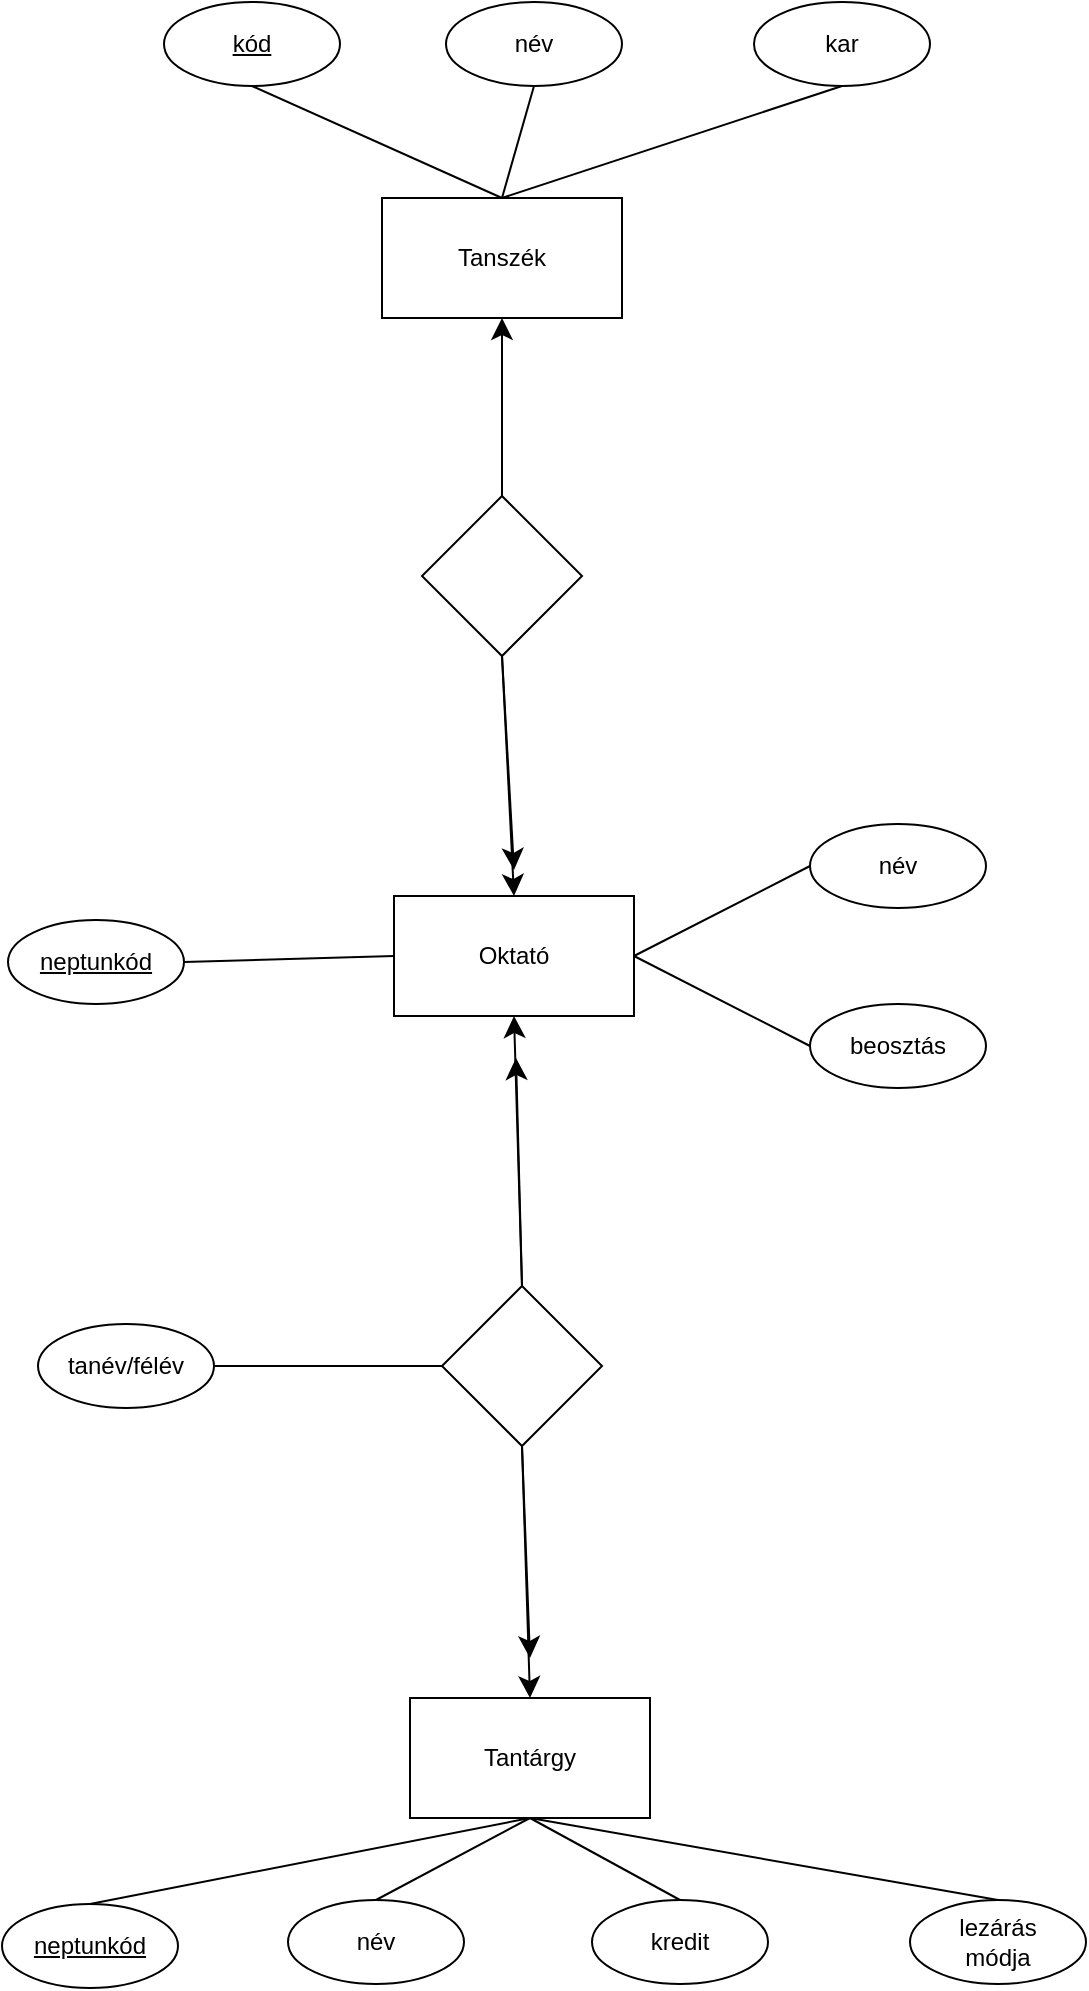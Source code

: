 <mxfile version="24.7.17">
  <diagram name="1 oldal" id="Kcm-yNAKG3bEqBdWmB7K">
    <mxGraphModel dx="1077" dy="1526" grid="0" gridSize="10" guides="1" tooltips="1" connect="1" arrows="1" fold="1" page="0" pageScale="1" pageWidth="827" pageHeight="1169" math="0" shadow="0">
      <root>
        <mxCell id="0" />
        <mxCell id="1" parent="0" />
        <mxCell id="mbjVJGNMwLAJzBNH6lex-1" value="Tanszék" style="rounded=0;whiteSpace=wrap;html=1;" parent="1" vertex="1">
          <mxGeometry x="94" y="-220" width="120" height="60" as="geometry" />
        </mxCell>
        <mxCell id="mbjVJGNMwLAJzBNH6lex-2" value="Oktató" style="rounded=0;whiteSpace=wrap;html=1;" parent="1" vertex="1">
          <mxGeometry x="100" y="129" width="120" height="60" as="geometry" />
        </mxCell>
        <mxCell id="mbjVJGNMwLAJzBNH6lex-3" value="Tantárgy" style="rounded=0;whiteSpace=wrap;html=1;" parent="1" vertex="1">
          <mxGeometry x="108" y="530" width="120" height="60" as="geometry" />
        </mxCell>
        <mxCell id="mbjVJGNMwLAJzBNH6lex-4" value="" style="rhombus;whiteSpace=wrap;html=1;" parent="1" vertex="1">
          <mxGeometry x="124" y="324" width="80" height="80" as="geometry" />
        </mxCell>
        <mxCell id="mbjVJGNMwLAJzBNH6lex-5" value="" style="rhombus;whiteSpace=wrap;html=1;" parent="1" vertex="1">
          <mxGeometry x="114" y="-71" width="80" height="80" as="geometry" />
        </mxCell>
        <mxCell id="mbjVJGNMwLAJzBNH6lex-6" value="" style="endArrow=classic;html=1;rounded=0;fontSize=12;startSize=8;endSize=8;curved=1;exitX=0.5;exitY=1;exitDx=0;exitDy=0;entryX=0.5;entryY=0;entryDx=0;entryDy=0;" parent="1" source="mbjVJGNMwLAJzBNH6lex-5" target="mbjVJGNMwLAJzBNH6lex-2" edge="1">
          <mxGeometry width="50" height="50" relative="1" as="geometry">
            <mxPoint x="161" y="225" as="sourcePoint" />
            <mxPoint x="211" y="175" as="targetPoint" />
          </mxGeometry>
        </mxCell>
        <mxCell id="mbjVJGNMwLAJzBNH6lex-7" value="" style="endArrow=classic;html=1;rounded=0;fontSize=12;startSize=8;endSize=8;curved=1;exitX=0.5;exitY=1;exitDx=0;exitDy=0;" parent="1" source="mbjVJGNMwLAJzBNH6lex-5" edge="1">
          <mxGeometry width="50" height="50" relative="1" as="geometry">
            <mxPoint x="166" y="29" as="sourcePoint" />
            <mxPoint x="160" y="116" as="targetPoint" />
          </mxGeometry>
        </mxCell>
        <mxCell id="mbjVJGNMwLAJzBNH6lex-8" value="" style="endArrow=classic;html=1;rounded=0;fontSize=12;startSize=8;endSize=8;curved=1;exitX=0.5;exitY=0;exitDx=0;exitDy=0;entryX=0.5;entryY=1;entryDx=0;entryDy=0;" parent="1" source="mbjVJGNMwLAJzBNH6lex-5" target="mbjVJGNMwLAJzBNH6lex-1" edge="1">
          <mxGeometry width="50" height="50" relative="1" as="geometry">
            <mxPoint x="176" y="39" as="sourcePoint" />
            <mxPoint x="231" y="195" as="targetPoint" />
          </mxGeometry>
        </mxCell>
        <mxCell id="mbjVJGNMwLAJzBNH6lex-9" value="" style="endArrow=classic;html=1;rounded=0;fontSize=12;startSize=8;endSize=8;curved=1;exitX=0.5;exitY=0;exitDx=0;exitDy=0;entryX=0.5;entryY=1;entryDx=0;entryDy=0;" parent="1" source="mbjVJGNMwLAJzBNH6lex-4" target="mbjVJGNMwLAJzBNH6lex-2" edge="1">
          <mxGeometry width="50" height="50" relative="1" as="geometry">
            <mxPoint x="161" y="225" as="sourcePoint" />
            <mxPoint x="164" y="306" as="targetPoint" />
          </mxGeometry>
        </mxCell>
        <mxCell id="mbjVJGNMwLAJzBNH6lex-10" value="" style="endArrow=classic;html=1;rounded=0;fontSize=12;startSize=8;endSize=8;curved=1;exitX=0.5;exitY=0;exitDx=0;exitDy=0;" parent="1" source="mbjVJGNMwLAJzBNH6lex-4" edge="1">
          <mxGeometry width="50" height="50" relative="1" as="geometry">
            <mxPoint x="347" y="225" as="sourcePoint" />
            <mxPoint x="161" y="210" as="targetPoint" />
          </mxGeometry>
        </mxCell>
        <mxCell id="mbjVJGNMwLAJzBNH6lex-11" value="" style="endArrow=classic;html=1;rounded=0;fontSize=12;startSize=8;endSize=8;curved=1;exitX=0.5;exitY=1;exitDx=0;exitDy=0;" parent="1" source="mbjVJGNMwLAJzBNH6lex-4" edge="1">
          <mxGeometry width="50" height="50" relative="1" as="geometry">
            <mxPoint x="181" y="245" as="sourcePoint" />
            <mxPoint x="168" y="510" as="targetPoint" />
          </mxGeometry>
        </mxCell>
        <mxCell id="mbjVJGNMwLAJzBNH6lex-12" value="" style="endArrow=classic;html=1;rounded=0;fontSize=12;startSize=8;endSize=8;curved=1;exitX=0.5;exitY=1;exitDx=0;exitDy=0;entryX=0.5;entryY=0;entryDx=0;entryDy=0;" parent="1" source="mbjVJGNMwLAJzBNH6lex-4" target="mbjVJGNMwLAJzBNH6lex-3" edge="1">
          <mxGeometry width="50" height="50" relative="1" as="geometry">
            <mxPoint x="191" y="255" as="sourcePoint" />
            <mxPoint x="241" y="205" as="targetPoint" />
          </mxGeometry>
        </mxCell>
        <mxCell id="mbjVJGNMwLAJzBNH6lex-14" value="lezárás&lt;div&gt;módja&lt;/div&gt;" style="ellipse;whiteSpace=wrap;html=1;" parent="1" vertex="1">
          <mxGeometry x="358" y="631" width="88" height="42" as="geometry" />
        </mxCell>
        <mxCell id="mbjVJGNMwLAJzBNH6lex-15" value="beosztás" style="ellipse;whiteSpace=wrap;html=1;" parent="1" vertex="1">
          <mxGeometry x="308" y="183" width="88" height="42" as="geometry" />
        </mxCell>
        <mxCell id="mbjVJGNMwLAJzBNH6lex-16" value="név" style="ellipse;whiteSpace=wrap;html=1;" parent="1" vertex="1">
          <mxGeometry x="308" y="93" width="88" height="42" as="geometry" />
        </mxCell>
        <mxCell id="mbjVJGNMwLAJzBNH6lex-17" value="&lt;u&gt;neptunkód&lt;/u&gt;" style="ellipse;whiteSpace=wrap;html=1;" parent="1" vertex="1">
          <mxGeometry x="-93" y="141" width="88" height="42" as="geometry" />
        </mxCell>
        <mxCell id="mbjVJGNMwLAJzBNH6lex-18" value="&lt;u&gt;kód&lt;/u&gt;" style="ellipse;whiteSpace=wrap;html=1;" parent="1" vertex="1">
          <mxGeometry x="-15" y="-318" width="88" height="42" as="geometry" />
        </mxCell>
        <mxCell id="mbjVJGNMwLAJzBNH6lex-19" value="név" style="ellipse;whiteSpace=wrap;html=1;" parent="1" vertex="1">
          <mxGeometry x="126" y="-318" width="88" height="42" as="geometry" />
        </mxCell>
        <mxCell id="mbjVJGNMwLAJzBNH6lex-20" value="kar" style="ellipse;whiteSpace=wrap;html=1;" parent="1" vertex="1">
          <mxGeometry x="280" y="-318" width="88" height="42" as="geometry" />
        </mxCell>
        <mxCell id="mbjVJGNMwLAJzBNH6lex-21" value="kredit" style="ellipse;whiteSpace=wrap;html=1;" parent="1" vertex="1">
          <mxGeometry x="199" y="631" width="88" height="42" as="geometry" />
        </mxCell>
        <mxCell id="mbjVJGNMwLAJzBNH6lex-22" value="név" style="ellipse;whiteSpace=wrap;html=1;" parent="1" vertex="1">
          <mxGeometry x="47" y="631" width="88" height="42" as="geometry" />
        </mxCell>
        <mxCell id="mbjVJGNMwLAJzBNH6lex-23" value="&lt;u&gt;neptunkód&lt;/u&gt;" style="ellipse;whiteSpace=wrap;html=1;" parent="1" vertex="1">
          <mxGeometry x="-96" y="633" width="88" height="42" as="geometry" />
        </mxCell>
        <mxCell id="mbjVJGNMwLAJzBNH6lex-25" value="" style="endArrow=none;html=1;rounded=0;fontSize=12;startSize=8;endSize=8;curved=1;exitX=0.5;exitY=0;exitDx=0;exitDy=0;entryX=0.5;entryY=1;entryDx=0;entryDy=0;" parent="1" source="mbjVJGNMwLAJzBNH6lex-14" target="mbjVJGNMwLAJzBNH6lex-3" edge="1">
          <mxGeometry width="50" height="50" relative="1" as="geometry">
            <mxPoint x="-73" y="-39" as="sourcePoint" />
            <mxPoint x="-23" y="-89" as="targetPoint" />
          </mxGeometry>
        </mxCell>
        <mxCell id="mbjVJGNMwLAJzBNH6lex-26" value="" style="endArrow=none;html=1;rounded=0;fontSize=12;startSize=8;endSize=8;curved=1;exitX=0.5;exitY=0;exitDx=0;exitDy=0;entryX=0.5;entryY=1;entryDx=0;entryDy=0;" parent="1" source="mbjVJGNMwLAJzBNH6lex-21" target="mbjVJGNMwLAJzBNH6lex-3" edge="1">
          <mxGeometry width="50" height="50" relative="1" as="geometry">
            <mxPoint x="-63" y="-29" as="sourcePoint" />
            <mxPoint x="-13" y="-79" as="targetPoint" />
          </mxGeometry>
        </mxCell>
        <mxCell id="mbjVJGNMwLAJzBNH6lex-27" value="" style="endArrow=none;html=1;rounded=0;fontSize=12;startSize=8;endSize=8;curved=1;exitX=0.5;exitY=0;exitDx=0;exitDy=0;entryX=0.5;entryY=1;entryDx=0;entryDy=0;" parent="1" source="mbjVJGNMwLAJzBNH6lex-22" target="mbjVJGNMwLAJzBNH6lex-3" edge="1">
          <mxGeometry width="50" height="50" relative="1" as="geometry">
            <mxPoint x="-53" y="-19" as="sourcePoint" />
            <mxPoint x="-3" y="-69" as="targetPoint" />
          </mxGeometry>
        </mxCell>
        <mxCell id="mbjVJGNMwLAJzBNH6lex-28" value="" style="endArrow=none;html=1;rounded=0;fontSize=12;startSize=8;endSize=8;curved=1;exitX=0.5;exitY=1;exitDx=0;exitDy=0;entryX=0.5;entryY=0;entryDx=0;entryDy=0;" parent="1" source="mbjVJGNMwLAJzBNH6lex-3" target="mbjVJGNMwLAJzBNH6lex-23" edge="1">
          <mxGeometry width="50" height="50" relative="1" as="geometry">
            <mxPoint x="-43" y="-9" as="sourcePoint" />
            <mxPoint x="7" y="-59" as="targetPoint" />
          </mxGeometry>
        </mxCell>
        <mxCell id="mbjVJGNMwLAJzBNH6lex-29" value="" style="endArrow=none;html=1;rounded=0;fontSize=12;startSize=8;endSize=8;curved=1;exitX=0;exitY=0.5;exitDx=0;exitDy=0;entryX=1;entryY=0.5;entryDx=0;entryDy=0;" parent="1" source="mbjVJGNMwLAJzBNH6lex-15" target="mbjVJGNMwLAJzBNH6lex-2" edge="1">
          <mxGeometry width="50" height="50" relative="1" as="geometry">
            <mxPoint x="-33" y="1" as="sourcePoint" />
            <mxPoint x="17" y="-49" as="targetPoint" />
          </mxGeometry>
        </mxCell>
        <mxCell id="mbjVJGNMwLAJzBNH6lex-30" value="" style="endArrow=none;html=1;rounded=0;fontSize=12;startSize=8;endSize=8;curved=1;exitX=1;exitY=0.5;exitDx=0;exitDy=0;entryX=0;entryY=0.5;entryDx=0;entryDy=0;" parent="1" source="mbjVJGNMwLAJzBNH6lex-2" target="mbjVJGNMwLAJzBNH6lex-16" edge="1">
          <mxGeometry width="50" height="50" relative="1" as="geometry">
            <mxPoint x="-23" y="11" as="sourcePoint" />
            <mxPoint x="27" y="-39" as="targetPoint" />
          </mxGeometry>
        </mxCell>
        <mxCell id="mbjVJGNMwLAJzBNH6lex-31" value="" style="endArrow=none;html=1;rounded=0;fontSize=12;startSize=8;endSize=8;curved=1;exitX=1;exitY=0.5;exitDx=0;exitDy=0;entryX=0;entryY=0.5;entryDx=0;entryDy=0;" parent="1" source="mbjVJGNMwLAJzBNH6lex-17" target="mbjVJGNMwLAJzBNH6lex-2" edge="1">
          <mxGeometry width="50" height="50" relative="1" as="geometry">
            <mxPoint x="-13" y="21" as="sourcePoint" />
            <mxPoint x="37" y="-29" as="targetPoint" />
          </mxGeometry>
        </mxCell>
        <mxCell id="mbjVJGNMwLAJzBNH6lex-32" value="" style="endArrow=none;html=1;rounded=0;fontSize=12;startSize=8;endSize=8;curved=1;exitX=0.5;exitY=0;exitDx=0;exitDy=0;entryX=0.5;entryY=1;entryDx=0;entryDy=0;" parent="1" source="mbjVJGNMwLAJzBNH6lex-1" target="mbjVJGNMwLAJzBNH6lex-20" edge="1">
          <mxGeometry width="50" height="50" relative="1" as="geometry">
            <mxPoint x="-3" y="31" as="sourcePoint" />
            <mxPoint x="47" y="-19" as="targetPoint" />
          </mxGeometry>
        </mxCell>
        <mxCell id="mbjVJGNMwLAJzBNH6lex-33" value="" style="endArrow=none;html=1;rounded=0;fontSize=12;startSize=8;endSize=8;curved=1;exitX=0.5;exitY=1;exitDx=0;exitDy=0;entryX=0.5;entryY=0;entryDx=0;entryDy=0;" parent="1" source="mbjVJGNMwLAJzBNH6lex-19" target="mbjVJGNMwLAJzBNH6lex-1" edge="1">
          <mxGeometry width="50" height="50" relative="1" as="geometry">
            <mxPoint x="7" y="41" as="sourcePoint" />
            <mxPoint x="289" y="-149" as="targetPoint" />
          </mxGeometry>
        </mxCell>
        <mxCell id="mbjVJGNMwLAJzBNH6lex-34" value="" style="endArrow=none;html=1;rounded=0;fontSize=12;startSize=8;endSize=8;curved=1;exitX=0.5;exitY=0;exitDx=0;exitDy=0;entryX=0.5;entryY=1;entryDx=0;entryDy=0;" parent="1" source="mbjVJGNMwLAJzBNH6lex-1" target="mbjVJGNMwLAJzBNH6lex-18" edge="1">
          <mxGeometry width="50" height="50" relative="1" as="geometry">
            <mxPoint x="17" y="51" as="sourcePoint" />
            <mxPoint x="67" y="1" as="targetPoint" />
          </mxGeometry>
        </mxCell>
        <mxCell id="SHsPxNyJxXozRfvmnP8A-1" value="tanév/félév" style="ellipse;whiteSpace=wrap;html=1;" parent="1" vertex="1">
          <mxGeometry x="-78" y="343" width="88" height="42" as="geometry" />
        </mxCell>
        <mxCell id="SHsPxNyJxXozRfvmnP8A-2" value="" style="endArrow=none;html=1;rounded=0;fontSize=12;startSize=8;endSize=8;curved=1;exitX=1;exitY=0.5;exitDx=0;exitDy=0;entryX=0;entryY=0.5;entryDx=0;entryDy=0;" parent="1" source="SHsPxNyJxXozRfvmnP8A-1" target="mbjVJGNMwLAJzBNH6lex-4" edge="1">
          <mxGeometry width="50" height="50" relative="1" as="geometry">
            <mxPoint x="150" y="413" as="sourcePoint" />
            <mxPoint x="200" y="363" as="targetPoint" />
          </mxGeometry>
        </mxCell>
      </root>
    </mxGraphModel>
  </diagram>
</mxfile>
